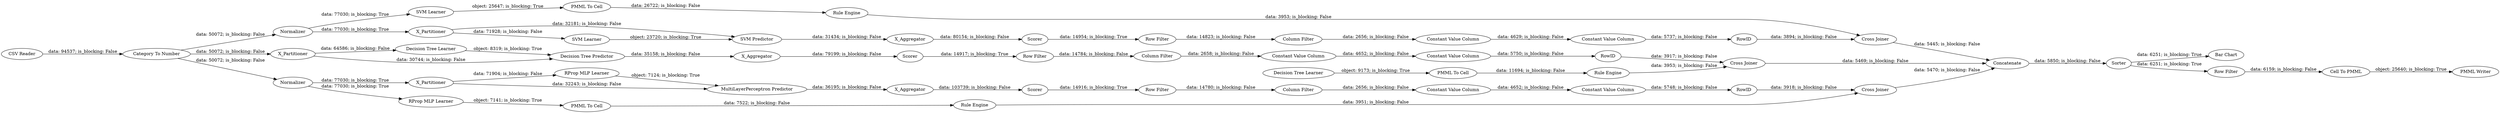 digraph {
	"3254260614513821373_293" [label=RowID]
	"-1979387655518320565_2" [label=X_Partitioner]
	"3254260614513821373_292" [label="Constant Value Column"]
	"5380521080415202715_35" [label="RProp MLP Learner"]
	"121175040903339818_75" [label="Bar Chart"]
	"3254260614513821373_290" [label="Constant Value Column"]
	"-510442751529688867_2" [label=X_Partitioner]
	"470812094920075271_7" [label=X_Aggregator]
	"121175040903339818_74" [label="Cell To PMML"]
	"-5252083030496705719_294" [label="Column Filter"]
	"-3756920411916719857_35" [label="Rule Engine"]
	"3254260614513821373_294" [label="Column Filter"]
	"121175040903339818_73" [label="PMML Writer"]
	"-1979387655518320565_39" [label="Cross Joiner"]
	"-1979387655518320565_32" [label="SVM Predictor"]
	"8145323400287582131_33" [label="Decision Tree Learner"]
	"8145323400287582131_28" [label="PMML To Cell"]
	"5380521080415202715_22" [label="PMML To Cell"]
	"6597653678888929079_9" [label="Row Filter"]
	"6597653678888929079_292" [label="Constant Value Column"]
	"-5252083030496705719_290" [label="Constant Value Column"]
	"6597653678888929079_294" [label="Column Filter"]
	"6597653678888929079_293" [label=RowID]
	"-5252083030496705719_292" [label="Constant Value Column"]
	"-510442751529688867_38" [label="Cross Joiner"]
	"-1979387655518320565_7" [label=X_Aggregator]
	"-510442751529688867_32" [label="Decision Tree Predictor"]
	"-3756920411916719857_33" [label="SVM Learner"]
	"470812094920075271_40" [label=Scorer]
	"-510442751529688867_31" [label="Decision Tree Learner"]
	"-1979387655518320565_40" [label=Normalizer]
	"470812094920075271_39" [label=Normalizer]
	"5380521080415202715_34" [label="Rule Engine"]
	"-510442751529688867_7" [label=X_Aggregator]
	"470812094920075271_2" [label=X_Partitioner]
	"-1979387655518320565_41" [label=Scorer]
	"-5252083030496705719_9" [label="Row Filter"]
	"8145323400287582131_34" [label="Rule Engine"]
	"-1979387655518320565_31" [label="SVM Learner"]
	"-3756920411916719857_34" [label="PMML To Cell"]
	"470812094920075271_32" [label="MultiLayerPerceptron Predictor"]
	"6597653678888929079_290" [label="Constant Value Column"]
	"470812094920075271_38" [label="Cross Joiner"]
	"121175040903339818_70" [label="Row Filter"]
	"121175040903339818_65" [label=Concatenate]
	"470812094920075271_31" [label="RProp MLP Learner"]
	"121175040903339818_66" [label="CSV Reader"]
	"-5252083030496705719_293" [label=RowID]
	"121175040903339818_68" [label=Sorter]
	"3254260614513821373_9" [label="Row Filter"]
	"121175040903339818_64" [label="Category To Number"]
	"-510442751529688867_39" [label=Scorer]
	"470812094920075271_2" -> "470812094920075271_32" [label="data: 32243; is_blocking: False"]
	"-5252083030496705719_292" -> "-5252083030496705719_293" [label="data: 5737; is_blocking: False"]
	"-1979387655518320565_40" -> "-3756920411916719857_33" [label="data: 77030; is_blocking: True"]
	"-510442751529688867_38" -> "121175040903339818_65" [label="data: 5469; is_blocking: False"]
	"121175040903339818_74" -> "121175040903339818_73" [label="object: 25640; is_blocking: True"]
	"470812094920075271_39" -> "470812094920075271_2" [label="data: 77030; is_blocking: True"]
	"121175040903339818_64" -> "-510442751529688867_2" [label="data: 50072; is_blocking: False"]
	"3254260614513821373_290" -> "3254260614513821373_292" [label="data: 4652; is_blocking: False"]
	"-510442751529688867_2" -> "-510442751529688867_31" [label="data: 64586; is_blocking: False"]
	"-510442751529688867_31" -> "-510442751529688867_32" [label="object: 8319; is_blocking: True"]
	"3254260614513821373_292" -> "3254260614513821373_293" [label="data: 5750; is_blocking: False"]
	"8145323400287582131_33" -> "8145323400287582131_28" [label="object: 9173; is_blocking: True"]
	"121175040903339818_65" -> "121175040903339818_68" [label="data: 5850; is_blocking: False"]
	"-1979387655518320565_31" -> "-1979387655518320565_32" [label="object: 23720; is_blocking: True"]
	"5380521080415202715_22" -> "5380521080415202715_34" [label="data: 7522; is_blocking: False"]
	"-1979387655518320565_41" -> "-5252083030496705719_9" [label="data: 14954; is_blocking: True"]
	"121175040903339818_64" -> "-1979387655518320565_40" [label="data: 50072; is_blocking: False"]
	"-3756920411916719857_34" -> "-3756920411916719857_35" [label="data: 26722; is_blocking: False"]
	"-1979387655518320565_32" -> "-1979387655518320565_7" [label="data: 31434; is_blocking: False"]
	"3254260614513821373_293" -> "-510442751529688867_38" [label="data: 3917; is_blocking: False"]
	"-5252083030496705719_9" -> "-5252083030496705719_294" [label="data: 14823; is_blocking: False"]
	"470812094920075271_40" -> "6597653678888929079_9" [label="data: 14916; is_blocking: True"]
	"-510442751529688867_32" -> "-510442751529688867_7" [label="data: 35158; is_blocking: False"]
	"-3756920411916719857_33" -> "-3756920411916719857_34" [label="object: 25647; is_blocking: True"]
	"6597653678888929079_290" -> "6597653678888929079_292" [label="data: 4652; is_blocking: False"]
	"6597653678888929079_292" -> "6597653678888929079_293" [label="data: 5748; is_blocking: False"]
	"470812094920075271_7" -> "470812094920075271_40" [label="data: 103739; is_blocking: False"]
	"121175040903339818_68" -> "121175040903339818_70" [label="data: 6251; is_blocking: True"]
	"3254260614513821373_294" -> "3254260614513821373_290" [label="data: 2658; is_blocking: False"]
	"-1979387655518320565_7" -> "-1979387655518320565_41" [label="data: 80154; is_blocking: False"]
	"-1979387655518320565_2" -> "-1979387655518320565_32" [label="data: 32181; is_blocking: False"]
	"-510442751529688867_39" -> "3254260614513821373_9" [label="data: 14917; is_blocking: True"]
	"3254260614513821373_9" -> "3254260614513821373_294" [label="data: 14784; is_blocking: False"]
	"6597653678888929079_9" -> "6597653678888929079_294" [label="data: 14780; is_blocking: False"]
	"470812094920075271_31" -> "470812094920075271_32" [label="object: 7124; is_blocking: True"]
	"470812094920075271_32" -> "470812094920075271_7" [label="data: 36195; is_blocking: False"]
	"-1979387655518320565_39" -> "121175040903339818_65" [label="data: 5445; is_blocking: False"]
	"470812094920075271_39" -> "5380521080415202715_35" [label="data: 77030; is_blocking: True"]
	"470812094920075271_38" -> "121175040903339818_65" [label="data: 5470; is_blocking: False"]
	"8145323400287582131_34" -> "-510442751529688867_38" [label="data: 3953; is_blocking: False"]
	"-1979387655518320565_2" -> "-1979387655518320565_31" [label="data: 71928; is_blocking: False"]
	"-5252083030496705719_294" -> "-5252083030496705719_290" [label="data: 2656; is_blocking: False"]
	"121175040903339818_68" -> "121175040903339818_75" [label="data: 6251; is_blocking: True"]
	"470812094920075271_2" -> "470812094920075271_31" [label="data: 71904; is_blocking: False"]
	"-3756920411916719857_35" -> "-1979387655518320565_39" [label="data: 3953; is_blocking: False"]
	"-510442751529688867_7" -> "-510442751529688867_39" [label="data: 79199; is_blocking: False"]
	"5380521080415202715_35" -> "5380521080415202715_22" [label="object: 7141; is_blocking: True"]
	"121175040903339818_64" -> "470812094920075271_39" [label="data: 50072; is_blocking: False"]
	"121175040903339818_66" -> "121175040903339818_64" [label="data: 94537; is_blocking: False"]
	"5380521080415202715_34" -> "470812094920075271_38" [label="data: 3951; is_blocking: False"]
	"121175040903339818_70" -> "121175040903339818_74" [label="data: 6159; is_blocking: False"]
	"6597653678888929079_293" -> "470812094920075271_38" [label="data: 3918; is_blocking: False"]
	"-1979387655518320565_40" -> "-1979387655518320565_2" [label="data: 77030; is_blocking: True"]
	"-5252083030496705719_290" -> "-5252083030496705719_292" [label="data: 4629; is_blocking: False"]
	"-5252083030496705719_293" -> "-1979387655518320565_39" [label="data: 3894; is_blocking: False"]
	"8145323400287582131_28" -> "8145323400287582131_34" [label="data: 11694; is_blocking: False"]
	"-510442751529688867_2" -> "-510442751529688867_32" [label="data: 30744; is_blocking: False"]
	"6597653678888929079_294" -> "6597653678888929079_290" [label="data: 2656; is_blocking: False"]
	rankdir=LR
}
